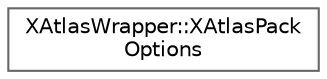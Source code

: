 digraph "Graphical Class Hierarchy"
{
 // INTERACTIVE_SVG=YES
 // LATEX_PDF_SIZE
  bgcolor="transparent";
  edge [fontname=Helvetica,fontsize=10,labelfontname=Helvetica,labelfontsize=10];
  node [fontname=Helvetica,fontsize=10,shape=box,height=0.2,width=0.4];
  rankdir="LR";
  Node0 [id="Node000000",label="XAtlasWrapper::XAtlasPack\lOptions",height=0.2,width=0.4,color="grey40", fillcolor="white", style="filled",URL="$d8/d16/structXAtlasWrapper_1_1XAtlasPackOptions.html",tooltip=" "];
}
